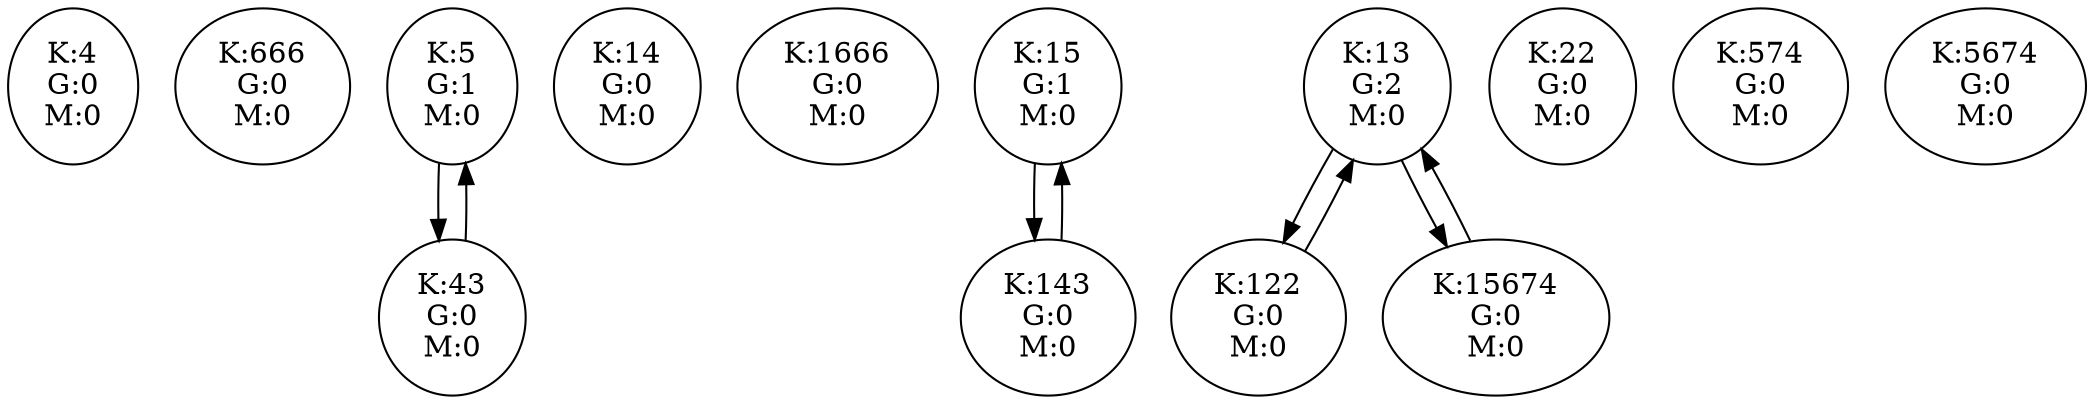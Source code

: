 digraph theGraph{
	node4[ label = "K:4\nG:0\nM:0"];
	node666[ label = "K:666\nG:0\nM:0"];
	node5[ label = "K:5\nG:1\nM:0"];
	node14[ label = "K:14\nG:0\nM:0"];
	node1666[ label = "K:1666\nG:0\nM:0"];
	node15[ label = "K:15\nG:1\nM:0"];
	node13[ label = "K:13\nG:2\nM:0"];
	node22[ label = "K:22\nG:0\nM:0"];
	node574[ label = "K:574\nG:0\nM:0"];
	node5674[ label = "K:5674\nG:0\nM:0"];
	node43[ label = "K:43\nG:0\nM:0"];
	node143[ label = "K:143\nG:0\nM:0"];
	node122[ label = "K:122\nG:0\nM:0"];
	node15674[ label = "K:15674\nG:0\nM:0"];
	node5->node43
	node43->node5
	node15->node143
	node143->node15
	node13->node122
	node122->node13
	node13->node15674
	node15674->node13
}
